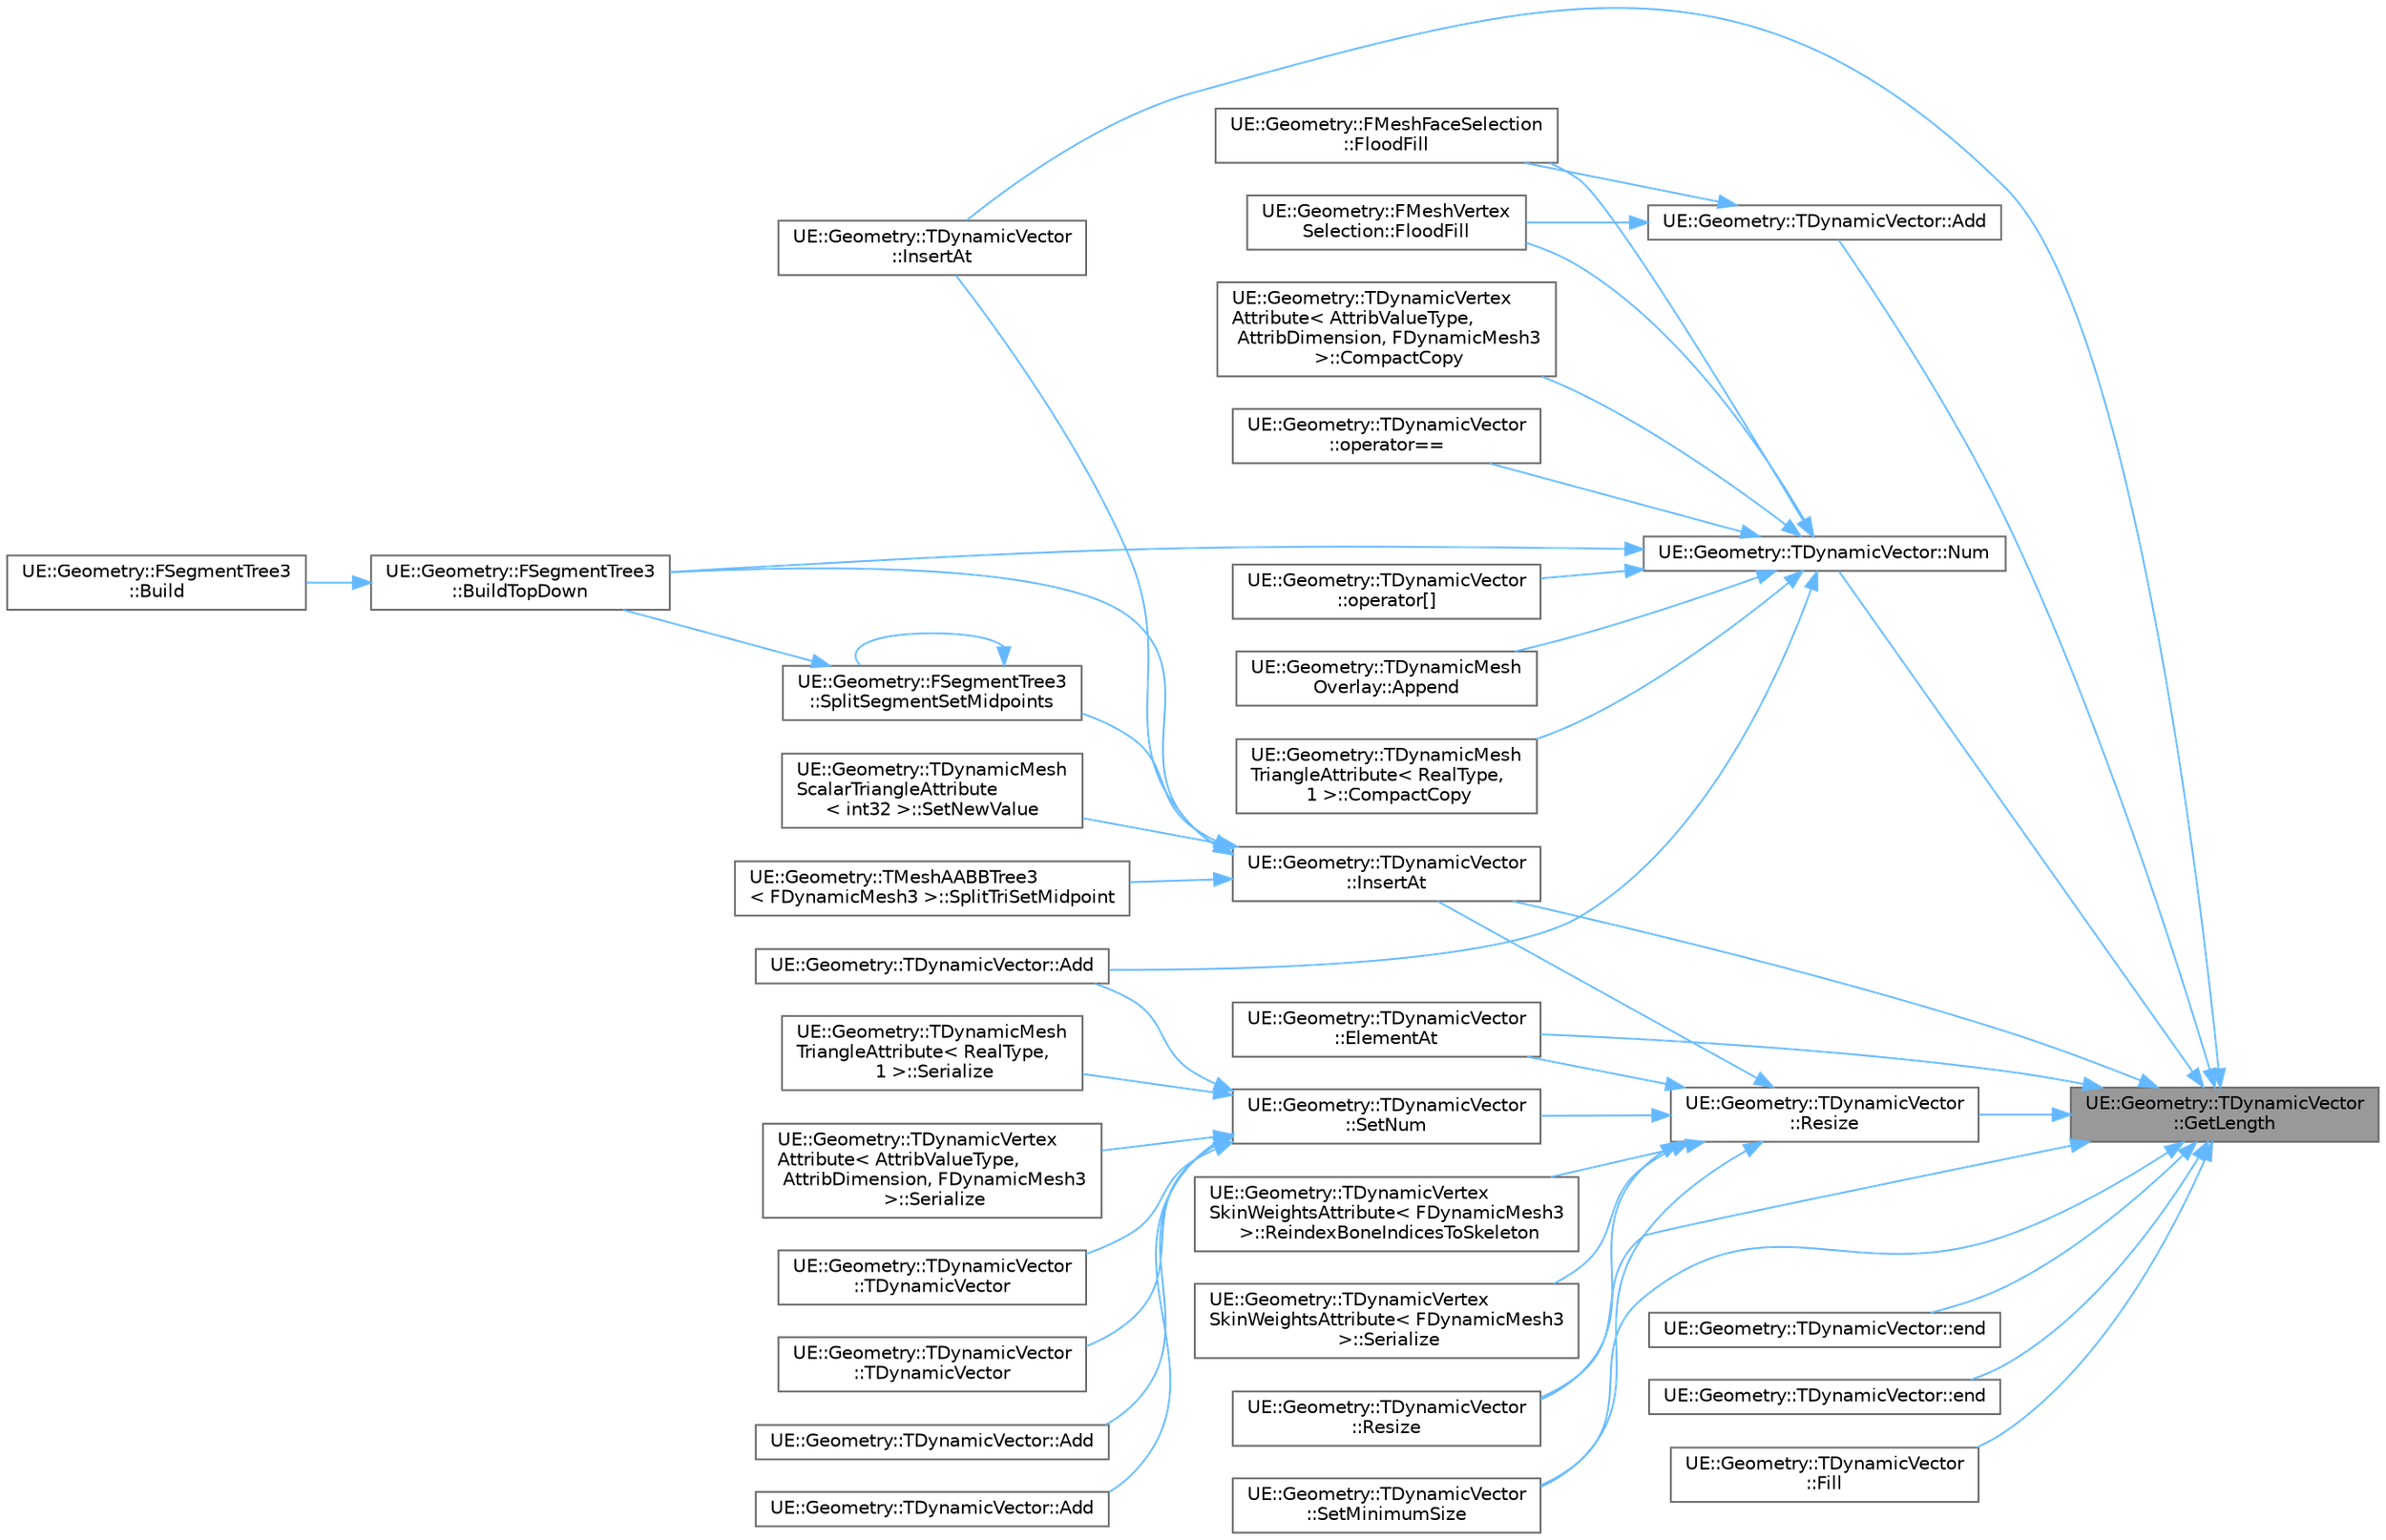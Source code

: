 digraph "UE::Geometry::TDynamicVector::GetLength"
{
 // INTERACTIVE_SVG=YES
 // LATEX_PDF_SIZE
  bgcolor="transparent";
  edge [fontname=Helvetica,fontsize=10,labelfontname=Helvetica,labelfontsize=10];
  node [fontname=Helvetica,fontsize=10,shape=box,height=0.2,width=0.4];
  rankdir="RL";
  Node1 [id="Node000001",label="UE::Geometry::TDynamicVector\l::GetLength",height=0.2,width=0.4,color="gray40", fillcolor="grey60", style="filled", fontcolor="black",tooltip=" "];
  Node1 -> Node2 [id="edge1_Node000001_Node000002",dir="back",color="steelblue1",style="solid",tooltip=" "];
  Node2 [id="Node000002",label="UE::Geometry::TDynamicVector::Add",height=0.2,width=0.4,color="grey40", fillcolor="white", style="filled",URL="$d0/deb/classUE_1_1Geometry_1_1TDynamicVector.html#a08281fa3b11d569366d74bddb971bcfe",tooltip=" "];
  Node2 -> Node3 [id="edge2_Node000002_Node000003",dir="back",color="steelblue1",style="solid",tooltip=" "];
  Node3 [id="Node000003",label="UE::Geometry::FMeshFaceSelection\l::FloodFill",height=0.2,width=0.4,color="grey40", fillcolor="white", style="filled",URL="$d3/de3/classUE_1_1Geometry_1_1FMeshFaceSelection.html#abe90c5870b1370410e3e57ea9815e25f",tooltip="Grow selection outwards from seed triangles, until it hits boundaries defined by triangle and edge fi..."];
  Node2 -> Node4 [id="edge3_Node000002_Node000004",dir="back",color="steelblue1",style="solid",tooltip=" "];
  Node4 [id="Node000004",label="UE::Geometry::FMeshVertex\lSelection::FloodFill",height=0.2,width=0.4,color="grey40", fillcolor="white", style="filled",URL="$d8/dbe/classUE_1_1Geometry_1_1FMeshVertexSelection.html#a96599009bb616f5837eb499a4687a42f",tooltip="Grow selection outwards from seed vertex, until it hits boundaries defined by vertex filter."];
  Node1 -> Node5 [id="edge4_Node000001_Node000005",dir="back",color="steelblue1",style="solid",tooltip=" "];
  Node5 [id="Node000005",label="UE::Geometry::TDynamicVector\l::ElementAt",height=0.2,width=0.4,color="grey40", fillcolor="white", style="filled",URL="$d0/deb/classUE_1_1Geometry_1_1TDynamicVector.html#a144c7a96d96685cf34fb77736ed7db3f",tooltip=" "];
  Node1 -> Node6 [id="edge5_Node000001_Node000006",dir="back",color="steelblue1",style="solid",tooltip=" "];
  Node6 [id="Node000006",label="UE::Geometry::TDynamicVector::end",height=0.2,width=0.4,color="grey40", fillcolor="white", style="filled",URL="$d0/deb/classUE_1_1Geometry_1_1TDynamicVector.html#a618a5506ef1a08860ab4f01f6157ff88",tooltip=" "];
  Node1 -> Node7 [id="edge6_Node000001_Node000007",dir="back",color="steelblue1",style="solid",tooltip=" "];
  Node7 [id="Node000007",label="UE::Geometry::TDynamicVector::end",height=0.2,width=0.4,color="grey40", fillcolor="white", style="filled",URL="$d0/deb/classUE_1_1Geometry_1_1TDynamicVector.html#aaeba3469d18694dd7115eeedd99d856d",tooltip=" "];
  Node1 -> Node8 [id="edge7_Node000001_Node000008",dir="back",color="steelblue1",style="solid",tooltip=" "];
  Node8 [id="Node000008",label="UE::Geometry::TDynamicVector\l::Fill",height=0.2,width=0.4,color="grey40", fillcolor="white", style="filled",URL="$d0/deb/classUE_1_1Geometry_1_1TDynamicVector.html#ae5e712d23a995dc8b94c45c7afab1143",tooltip=" "];
  Node1 -> Node9 [id="edge8_Node000001_Node000009",dir="back",color="steelblue1",style="solid",tooltip=" "];
  Node9 [id="Node000009",label="UE::Geometry::TDynamicVector\l::InsertAt",height=0.2,width=0.4,color="grey40", fillcolor="white", style="filled",URL="$d0/deb/classUE_1_1Geometry_1_1TDynamicVector.html#a1a340f8d8d451f1440883250f2922be0",tooltip=" "];
  Node9 -> Node10 [id="edge9_Node000009_Node000010",dir="back",color="steelblue1",style="solid",tooltip=" "];
  Node10 [id="Node000010",label="UE::Geometry::FSegmentTree3\l::BuildTopDown",height=0.2,width=0.4,color="grey40", fillcolor="white", style="filled",URL="$df/df4/classUE_1_1Geometry_1_1FSegmentTree3.html#ae52b7c48d700750293d907d38e0995d4",tooltip=" "];
  Node10 -> Node11 [id="edge10_Node000010_Node000011",dir="back",color="steelblue1",style="solid",tooltip=" "];
  Node11 [id="Node000011",label="UE::Geometry::FSegmentTree3\l::Build",height=0.2,width=0.4,color="grey40", fillcolor="white", style="filled",URL="$df/df4/classUE_1_1Geometry_1_1FSegmentTree3.html#a3ef790035c5717264601818790313a2c",tooltip="Build the segment tree based on the given Enumerable (ie something that supports a range-based for lo..."];
  Node9 -> Node12 [id="edge11_Node000009_Node000012",dir="back",color="steelblue1",style="solid",tooltip=" "];
  Node12 [id="Node000012",label="UE::Geometry::TDynamicVector\l::InsertAt",height=0.2,width=0.4,color="grey40", fillcolor="white", style="filled",URL="$d0/deb/classUE_1_1Geometry_1_1TDynamicVector.html#a0098c28fe94a98df813d595eb13fe2fe",tooltip=" "];
  Node9 -> Node13 [id="edge12_Node000009_Node000013",dir="back",color="steelblue1",style="solid",tooltip=" "];
  Node13 [id="Node000013",label="UE::Geometry::TDynamicMesh\lScalarTriangleAttribute\l\< int32 \>::SetNewValue",height=0.2,width=0.4,color="grey40", fillcolor="white", style="filled",URL="$dd/dba/classUE_1_1Geometry_1_1TDynamicMeshScalarTriangleAttribute.html#aaa5bf6a36e8112cd8c82745f28029584",tooltip=" "];
  Node9 -> Node14 [id="edge13_Node000009_Node000014",dir="back",color="steelblue1",style="solid",tooltip=" "];
  Node14 [id="Node000014",label="UE::Geometry::FSegmentTree3\l::SplitSegmentSetMidpoints",height=0.2,width=0.4,color="grey40", fillcolor="white", style="filled",URL="$df/df4/classUE_1_1Geometry_1_1FSegmentTree3.html#a2babf41cedfa029adcf8eb3ffb999e06",tooltip=" "];
  Node14 -> Node10 [id="edge14_Node000014_Node000010",dir="back",color="steelblue1",style="solid",tooltip=" "];
  Node14 -> Node14 [id="edge15_Node000014_Node000014",dir="back",color="steelblue1",style="solid",tooltip=" "];
  Node9 -> Node15 [id="edge16_Node000009_Node000015",dir="back",color="steelblue1",style="solid",tooltip=" "];
  Node15 [id="Node000015",label="UE::Geometry::TMeshAABBTree3\l\< FDynamicMesh3 \>::SplitTriSetMidpoint",height=0.2,width=0.4,color="grey40", fillcolor="white", style="filled",URL="$dc/dc1/classUE_1_1Geometry_1_1TMeshAABBTree3.html#a1872576ed853b84cadbe25f03b777651",tooltip=" "];
  Node1 -> Node12 [id="edge17_Node000001_Node000012",dir="back",color="steelblue1",style="solid",tooltip=" "];
  Node1 -> Node16 [id="edge18_Node000001_Node000016",dir="back",color="steelblue1",style="solid",tooltip=" "];
  Node16 [id="Node000016",label="UE::Geometry::TDynamicVector::Num",height=0.2,width=0.4,color="grey40", fillcolor="white", style="filled",URL="$d0/deb/classUE_1_1Geometry_1_1TDynamicVector.html#a5bad63c58a8627fbf6bd98a90f71c051",tooltip=" "];
  Node16 -> Node17 [id="edge19_Node000016_Node000017",dir="back",color="steelblue1",style="solid",tooltip=" "];
  Node17 [id="Node000017",label="UE::Geometry::TDynamicVector::Add",height=0.2,width=0.4,color="grey40", fillcolor="white", style="filled",URL="$d0/deb/classUE_1_1Geometry_1_1TDynamicVector.html#af4b62abf5ae2b4984c99cdec711ca0cc",tooltip=" "];
  Node16 -> Node18 [id="edge20_Node000016_Node000018",dir="back",color="steelblue1",style="solid",tooltip=" "];
  Node18 [id="Node000018",label="UE::Geometry::TDynamicMesh\lOverlay::Append",height=0.2,width=0.4,color="grey40", fillcolor="white", style="filled",URL="$d7/de6/classUE_1_1Geometry_1_1TDynamicMeshOverlay.html#aec9620cf6a8141e73ef6193f1977d9bd",tooltip=" "];
  Node16 -> Node10 [id="edge21_Node000016_Node000010",dir="back",color="steelblue1",style="solid",tooltip=" "];
  Node16 -> Node19 [id="edge22_Node000016_Node000019",dir="back",color="steelblue1",style="solid",tooltip=" "];
  Node19 [id="Node000019",label="UE::Geometry::TDynamicMesh\lTriangleAttribute\< RealType,\l 1 \>::CompactCopy",height=0.2,width=0.4,color="grey40", fillcolor="white", style="filled",URL="$d3/d77/classUE_1_1Geometry_1_1TDynamicMeshTriangleAttribute.html#a2770721e1bbdcc615e604f7cf1c2ea1e",tooltip=" "];
  Node16 -> Node20 [id="edge23_Node000016_Node000020",dir="back",color="steelblue1",style="solid",tooltip=" "];
  Node20 [id="Node000020",label="UE::Geometry::TDynamicVertex\lAttribute\< AttribValueType,\l AttribDimension, FDynamicMesh3\l \>::CompactCopy",height=0.2,width=0.4,color="grey40", fillcolor="white", style="filled",URL="$df/d9d/classUE_1_1Geometry_1_1TDynamicVertexAttribute.html#a9b3bad8bdb970fecbfea8e99658f27fd",tooltip=" "];
  Node16 -> Node3 [id="edge24_Node000016_Node000003",dir="back",color="steelblue1",style="solid",tooltip=" "];
  Node16 -> Node4 [id="edge25_Node000016_Node000004",dir="back",color="steelblue1",style="solid",tooltip=" "];
  Node16 -> Node21 [id="edge26_Node000016_Node000021",dir="back",color="steelblue1",style="solid",tooltip=" "];
  Node21 [id="Node000021",label="UE::Geometry::TDynamicVector\l::operator==",height=0.2,width=0.4,color="grey40", fillcolor="white", style="filled",URL="$d0/deb/classUE_1_1Geometry_1_1TDynamicVector.html#a9391b7c9a22dd865222741f824cf26c9",tooltip=" "];
  Node16 -> Node22 [id="edge27_Node000016_Node000022",dir="back",color="steelblue1",style="solid",tooltip=" "];
  Node22 [id="Node000022",label="UE::Geometry::TDynamicVector\l::operator[]",height=0.2,width=0.4,color="grey40", fillcolor="white", style="filled",URL="$d0/deb/classUE_1_1Geometry_1_1TDynamicVector.html#af891147ee3aeaf9d8cb1805b312cbdd0",tooltip=" "];
  Node1 -> Node23 [id="edge28_Node000001_Node000023",dir="back",color="steelblue1",style="solid",tooltip=" "];
  Node23 [id="Node000023",label="UE::Geometry::TDynamicVector\l::Resize",height=0.2,width=0.4,color="grey40", fillcolor="white", style="filled",URL="$d0/deb/classUE_1_1Geometry_1_1TDynamicVector.html#aaac2a684216efd5415e1c22e61e5e277",tooltip=" "];
  Node23 -> Node5 [id="edge29_Node000023_Node000005",dir="back",color="steelblue1",style="solid",tooltip=" "];
  Node23 -> Node9 [id="edge30_Node000023_Node000009",dir="back",color="steelblue1",style="solid",tooltip=" "];
  Node23 -> Node24 [id="edge31_Node000023_Node000024",dir="back",color="steelblue1",style="solid",tooltip=" "];
  Node24 [id="Node000024",label="UE::Geometry::TDynamicVertex\lSkinWeightsAttribute\< FDynamicMesh3\l \>::ReindexBoneIndicesToSkeleton",height=0.2,width=0.4,color="grey40", fillcolor="white", style="filled",URL="$d6/d3e/classUE_1_1Geometry_1_1TDynamicVertexSkinWeightsAttribute.html#a368f608125e666190ddf5cddfc55c534",tooltip=" "];
  Node23 -> Node25 [id="edge32_Node000023_Node000025",dir="back",color="steelblue1",style="solid",tooltip=" "];
  Node25 [id="Node000025",label="UE::Geometry::TDynamicVector\l::Resize",height=0.2,width=0.4,color="grey40", fillcolor="white", style="filled",URL="$d0/deb/classUE_1_1Geometry_1_1TDynamicVector.html#a7629823009af789469c003fb56fdd8c4",tooltip=" "];
  Node23 -> Node26 [id="edge33_Node000023_Node000026",dir="back",color="steelblue1",style="solid",tooltip=" "];
  Node26 [id="Node000026",label="UE::Geometry::TDynamicVertex\lSkinWeightsAttribute\< FDynamicMesh3\l \>::Serialize",height=0.2,width=0.4,color="grey40", fillcolor="white", style="filled",URL="$d6/d3e/classUE_1_1Geometry_1_1TDynamicVertexSkinWeightsAttribute.html#a192735913fc8e3ff0d7aabdb545f7fd4",tooltip=" "];
  Node23 -> Node27 [id="edge34_Node000023_Node000027",dir="back",color="steelblue1",style="solid",tooltip=" "];
  Node27 [id="Node000027",label="UE::Geometry::TDynamicVector\l::SetMinimumSize",height=0.2,width=0.4,color="grey40", fillcolor="white", style="filled",URL="$d0/deb/classUE_1_1Geometry_1_1TDynamicVector.html#a25ffc6550aca648dc00428e4146235bc",tooltip="Resize if Num() is less than Count; returns true if resize occurred."];
  Node23 -> Node28 [id="edge35_Node000023_Node000028",dir="back",color="steelblue1",style="solid",tooltip=" "];
  Node28 [id="Node000028",label="UE::Geometry::TDynamicVector\l::SetNum",height=0.2,width=0.4,color="grey40", fillcolor="white", style="filled",URL="$d0/deb/classUE_1_1Geometry_1_1TDynamicVector.html#af769e572fb8a46e22f8275f542d66674",tooltip=" "];
  Node28 -> Node29 [id="edge36_Node000028_Node000029",dir="back",color="steelblue1",style="solid",tooltip=" "];
  Node29 [id="Node000029",label="UE::Geometry::TDynamicVector\l::TDynamicVector",height=0.2,width=0.4,color="grey40", fillcolor="white", style="filled",URL="$d0/deb/classUE_1_1Geometry_1_1TDynamicVector.html#a3fef97fb3a4e05e825293739735d378d",tooltip=" "];
  Node28 -> Node30 [id="edge37_Node000028_Node000030",dir="back",color="steelblue1",style="solid",tooltip=" "];
  Node30 [id="Node000030",label="UE::Geometry::TDynamicVector\l::TDynamicVector",height=0.2,width=0.4,color="grey40", fillcolor="white", style="filled",URL="$d0/deb/classUE_1_1Geometry_1_1TDynamicVector.html#a9dcc5878df572f24dbd2c2f05b37b76e",tooltip=" "];
  Node28 -> Node31 [id="edge38_Node000028_Node000031",dir="back",color="steelblue1",style="solid",tooltip=" "];
  Node31 [id="Node000031",label="UE::Geometry::TDynamicVector::Add",height=0.2,width=0.4,color="grey40", fillcolor="white", style="filled",URL="$d0/deb/classUE_1_1Geometry_1_1TDynamicVector.html#af958f4c3c7c22456ebb969e01d588fc9",tooltip=" "];
  Node28 -> Node17 [id="edge39_Node000028_Node000017",dir="back",color="steelblue1",style="solid",tooltip=" "];
  Node28 -> Node32 [id="edge40_Node000028_Node000032",dir="back",color="steelblue1",style="solid",tooltip=" "];
  Node32 [id="Node000032",label="UE::Geometry::TDynamicVector::Add",height=0.2,width=0.4,color="grey40", fillcolor="white", style="filled",URL="$d0/deb/classUE_1_1Geometry_1_1TDynamicVector.html#a306bbfb2679eb39eecd8ae34a6981d41",tooltip=" "];
  Node28 -> Node33 [id="edge41_Node000028_Node000033",dir="back",color="steelblue1",style="solid",tooltip=" "];
  Node33 [id="Node000033",label="UE::Geometry::TDynamicMesh\lTriangleAttribute\< RealType,\l 1 \>::Serialize",height=0.2,width=0.4,color="grey40", fillcolor="white", style="filled",URL="$d3/d77/classUE_1_1Geometry_1_1TDynamicMeshTriangleAttribute.html#aa7b1d7ef8f0508de79fbc0c2a267005a",tooltip=" "];
  Node28 -> Node34 [id="edge42_Node000028_Node000034",dir="back",color="steelblue1",style="solid",tooltip=" "];
  Node34 [id="Node000034",label="UE::Geometry::TDynamicVertex\lAttribute\< AttribValueType,\l AttribDimension, FDynamicMesh3\l \>::Serialize",height=0.2,width=0.4,color="grey40", fillcolor="white", style="filled",URL="$df/d9d/classUE_1_1Geometry_1_1TDynamicVertexAttribute.html#a24ca94d8210b5f29fd80e013bfc588c6",tooltip=" "];
  Node1 -> Node25 [id="edge43_Node000001_Node000025",dir="back",color="steelblue1",style="solid",tooltip=" "];
  Node1 -> Node27 [id="edge44_Node000001_Node000027",dir="back",color="steelblue1",style="solid",tooltip=" "];
}
